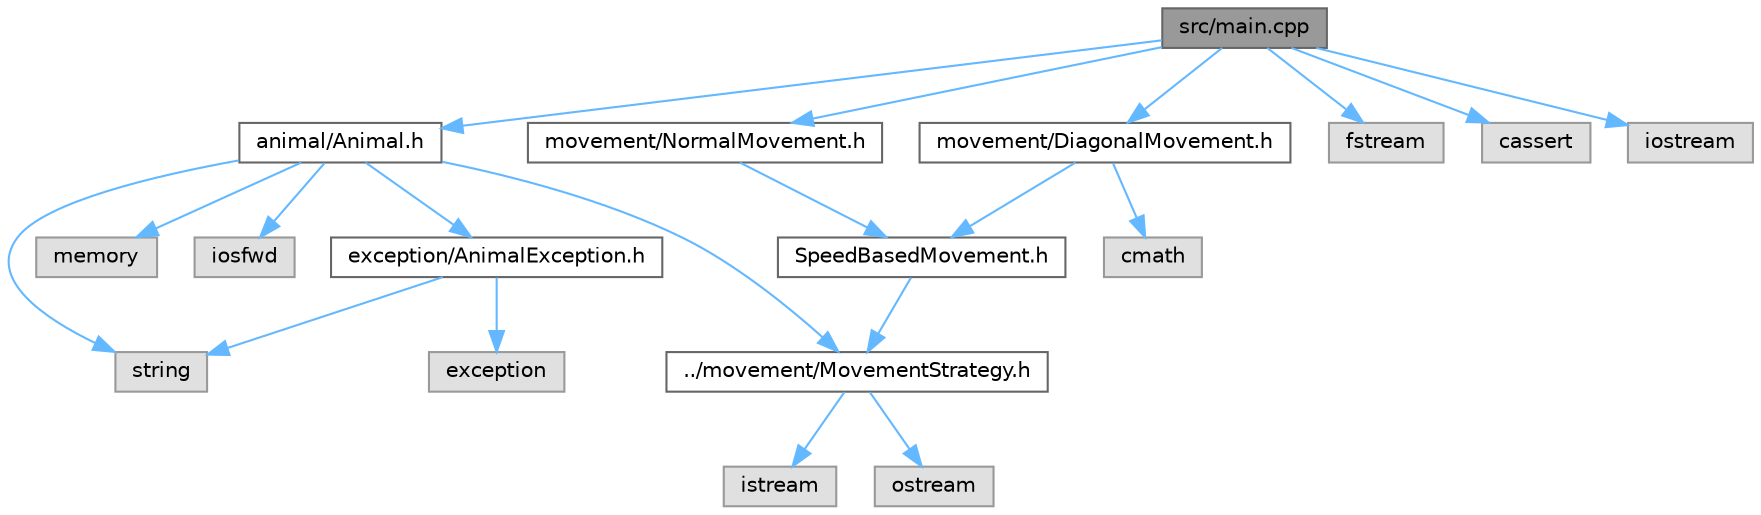 digraph "src/main.cpp"
{
 // LATEX_PDF_SIZE
  bgcolor="transparent";
  edge [fontname=Helvetica,fontsize=10,labelfontname=Helvetica,labelfontsize=10];
  node [fontname=Helvetica,fontsize=10,shape=box,height=0.2,width=0.4];
  Node1 [id="Node000001",label="src/main.cpp",height=0.2,width=0.4,color="gray40", fillcolor="grey60", style="filled", fontcolor="black",tooltip=" "];
  Node1 -> Node2 [id="edge20_Node000001_Node000002",color="steelblue1",style="solid",tooltip=" "];
  Node2 [id="Node000002",label="animal/Animal.h",height=0.2,width=0.4,color="grey40", fillcolor="white", style="filled",URL="$d0/d4e/_animal_8h.html",tooltip=" "];
  Node2 -> Node3 [id="edge21_Node000002_Node000003",color="steelblue1",style="solid",tooltip=" "];
  Node3 [id="Node000003",label="../movement/MovementStrategy.h",height=0.2,width=0.4,color="grey40", fillcolor="white", style="filled",URL="$d0/dfa/_movement_strategy_8h.html",tooltip=" "];
  Node3 -> Node4 [id="edge22_Node000003_Node000004",color="steelblue1",style="solid",tooltip=" "];
  Node4 [id="Node000004",label="istream",height=0.2,width=0.4,color="grey60", fillcolor="#E0E0E0", style="filled",tooltip=" "];
  Node3 -> Node5 [id="edge23_Node000003_Node000005",color="steelblue1",style="solid",tooltip=" "];
  Node5 [id="Node000005",label="ostream",height=0.2,width=0.4,color="grey60", fillcolor="#E0E0E0", style="filled",tooltip=" "];
  Node2 -> Node6 [id="edge24_Node000002_Node000006",color="steelblue1",style="solid",tooltip=" "];
  Node6 [id="Node000006",label="exception/AnimalException.h",height=0.2,width=0.4,color="grey40", fillcolor="white", style="filled",URL="$dc/dc5/_animal_exception_8h.html",tooltip=" "];
  Node6 -> Node7 [id="edge25_Node000006_Node000007",color="steelblue1",style="solid",tooltip=" "];
  Node7 [id="Node000007",label="exception",height=0.2,width=0.4,color="grey60", fillcolor="#E0E0E0", style="filled",tooltip=" "];
  Node6 -> Node8 [id="edge26_Node000006_Node000008",color="steelblue1",style="solid",tooltip=" "];
  Node8 [id="Node000008",label="string",height=0.2,width=0.4,color="grey60", fillcolor="#E0E0E0", style="filled",tooltip=" "];
  Node2 -> Node9 [id="edge27_Node000002_Node000009",color="steelblue1",style="solid",tooltip=" "];
  Node9 [id="Node000009",label="memory",height=0.2,width=0.4,color="grey60", fillcolor="#E0E0E0", style="filled",tooltip=" "];
  Node2 -> Node8 [id="edge28_Node000002_Node000008",color="steelblue1",style="solid",tooltip=" "];
  Node2 -> Node10 [id="edge29_Node000002_Node000010",color="steelblue1",style="solid",tooltip=" "];
  Node10 [id="Node000010",label="iosfwd",height=0.2,width=0.4,color="grey60", fillcolor="#E0E0E0", style="filled",tooltip=" "];
  Node1 -> Node11 [id="edge30_Node000001_Node000011",color="steelblue1",style="solid",tooltip=" "];
  Node11 [id="Node000011",label="movement/NormalMovement.h",height=0.2,width=0.4,color="grey40", fillcolor="white", style="filled",URL="$d1/d40/_normal_movement_8h.html",tooltip=" "];
  Node11 -> Node12 [id="edge31_Node000011_Node000012",color="steelblue1",style="solid",tooltip=" "];
  Node12 [id="Node000012",label="SpeedBasedMovement.h",height=0.2,width=0.4,color="grey40", fillcolor="white", style="filled",URL="$dc/da0/_speed_based_movement_8h.html",tooltip=" "];
  Node12 -> Node3 [id="edge32_Node000012_Node000003",color="steelblue1",style="solid",tooltip=" "];
  Node1 -> Node13 [id="edge33_Node000001_Node000013",color="steelblue1",style="solid",tooltip=" "];
  Node13 [id="Node000013",label="movement/DiagonalMovement.h",height=0.2,width=0.4,color="grey40", fillcolor="white", style="filled",URL="$d8/d27/_diagonal_movement_8h.html",tooltip=" "];
  Node13 -> Node12 [id="edge34_Node000013_Node000012",color="steelblue1",style="solid",tooltip=" "];
  Node13 -> Node14 [id="edge35_Node000013_Node000014",color="steelblue1",style="solid",tooltip=" "];
  Node14 [id="Node000014",label="cmath",height=0.2,width=0.4,color="grey60", fillcolor="#E0E0E0", style="filled",tooltip=" "];
  Node1 -> Node15 [id="edge36_Node000001_Node000015",color="steelblue1",style="solid",tooltip=" "];
  Node15 [id="Node000015",label="fstream",height=0.2,width=0.4,color="grey60", fillcolor="#E0E0E0", style="filled",tooltip=" "];
  Node1 -> Node16 [id="edge37_Node000001_Node000016",color="steelblue1",style="solid",tooltip=" "];
  Node16 [id="Node000016",label="cassert",height=0.2,width=0.4,color="grey60", fillcolor="#E0E0E0", style="filled",tooltip=" "];
  Node1 -> Node17 [id="edge38_Node000001_Node000017",color="steelblue1",style="solid",tooltip=" "];
  Node17 [id="Node000017",label="iostream",height=0.2,width=0.4,color="grey60", fillcolor="#E0E0E0", style="filled",tooltip=" "];
}
